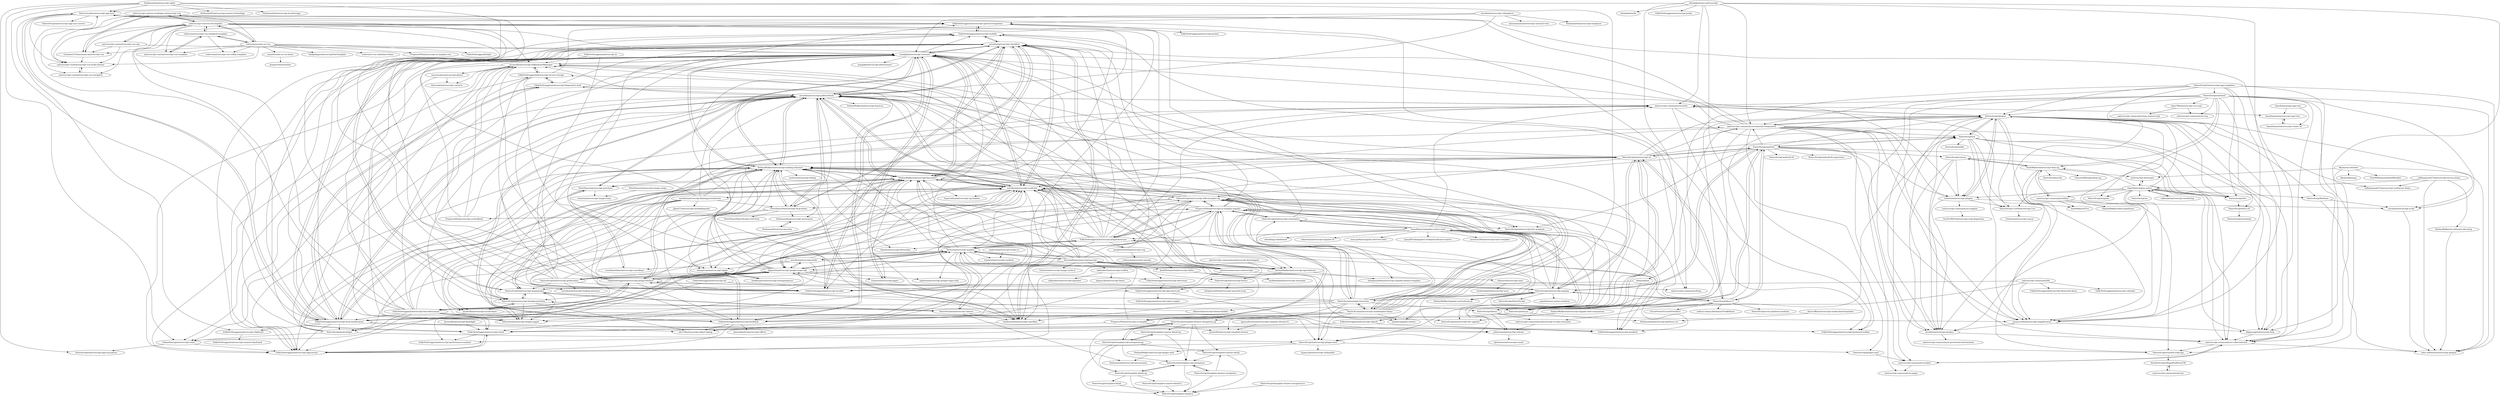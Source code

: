 digraph G {
"shirakaba/react-nativescript" -> "NativeScript/theme"
"shirakaba/react-nativescript" -> "EddyVerbruggen/nativescript-pushy"
"shirakaba/react-nativescript" -> "NativeScript/nativescript-app-sync"
"shirakaba/react-nativescript" -> "EddyVerbruggen/nativescript-keyboard-toolbar"
"shirakaba/react-nativescript" -> "shirakaba/nside"
"shirakaba/react-nativescript" -> "proyecto26/nativescript-inappbrowser"
"shirakaba/react-nativescript" -> "nativescript-community/ui-lottie"
"shirakaba/react-nativescript" -> "nativescript-community/ui-material-components"
"shirakaba/react-nativescript" -> "klippa-app/nativescript-http"
"nativescript-vue/nativescript-vue-navigator" -> "nativescript-vue/nativescript-vue-multi-drawer"
"NativeScript/tailwind" -> "proyecto26/nativescript-inappbrowser"
"NativeScript/tailwind" -> "NativeScript/plugins"
"NativeScript/tailwind" -> "SudoMaker/nativescript-dom-ng"
"NativeScript/tailwind" -> "rigor789/nativescript-vue-next"
"NativeScript/tailwind" -> "NativeScript/runtime-node-api"
"NativeScript/tailwind" -> "nativescript-community/ui-collectionview"
"NativeScript/tailwind" -> "nativescript-community/ui-svg"
"NativeScript/tailwind" -> "valor-software/nativescript-plugins"
"NativeScript/tailwind" -> "nstudio/nativescript-plugins"
"NativeScript/tailwind" -> "nativescript-community/ui-pager"
"NativeScript/tailwind" -> "NativeScript/docs-v8"
"NativeScript/tailwind" -> "nstudio/nativescript-ui-kit"
"NativeScript/tailwind" -> "nativescript-community/ui-lottie"
"EddyVerbruggen/nativescript-ar" -> "EddyVerbruggen/nativescript-localize"
"EddyVerbruggen/nativescript-ar" -> "tjvantoll/nativescript-IQKeyboardManager"
"nativescript-vue/vue-cli-plugin-nativescript-vue" -> "nativescript-vue/nativescript-vue-navigator"
"nativescript-vue/vue-cli-plugin-nativescript-vue" -> "nativescript-vue/vue-cli-template"
"nativescript-vue/vue-cli-plugin-nativescript-vue" -> "nativescript-vue/nativescript-vue-multi-drawer"
"nativescript-vue/vue-cli-plugin-nativescript-vue" -> "Gonzalo2310/awesome-nativescript-vue"
"nativescript-vue/vue-cli-plugin-nativescript-vue" -> "klippa-app/nativescript-http"
"nativescript-community/ui-material-components" -> "NativeScript/plugins"
"nativescript-community/ui-material-components" -> "nativescript-community/ui-collectionview"
"nativescript-community/ui-material-components" -> "proyecto26/nativescript-inappbrowser"
"nativescript-community/ui-material-components" -> "manijak/nativescript-carousel"
"nativescript-community/ui-material-components" -> "klippa-app/nativescript-http"
"nativescript-community/ui-material-components" -> "triniwiz/nativescript-plugins"
"nativescript-community/ui-material-components" -> "NativeScript/theme"
"nativescript-community/ui-material-components" -> "NativeScript/nativescript-app-sync"
"nativescript-community/ui-material-components" -> "nstudio/nativescript-plugins"
"nativescript-community/ui-material-components" -> "nativescript-community/ui-label"
"nativescript-community/ui-material-components" -> "rdlauer/plum"
"nativescript-community/ui-material-components" -> "NativeScript/ios"
"nativescript-community/ui-material-components" -> "EddyVerbruggen/nativescript-localize"
"nativescript-community/ui-material-components" -> "nstudio/nativescript-checkbox"
"nativescript-community/ui-material-components" -> "NativeScript/plugin-seed"
"rdlauer/plum" -> "EddyVerbruggen/nativescript-gradient"
"rdlauer/plum" -> "EddyVerbruggen/nativescript-localize"
"NativeScript/nativescript-app-templates" -> "NativeScript/plugins"
"NativeScript/nativescript-app-templates" -> "nativescript-community/ui-material-components"
"NativeScript/nativescript-app-templates" -> "nstudio/nativescript-plugins"
"NativeScript/nativescript-app-templates" -> "valor-software/nativescript-plugins"
"NativeScript/nativescript-app-templates" -> "NativeScript/tailwind"
"NativeScript/nativescript-app-templates" -> "proyecto26/nativescript-inappbrowser"
"NativeScript/nativescript-app-templates" -> "NativeScript/theme"
"NativeScript/nativescript-app-templates" -> "nativescript-community/ui-collectionview"
"NativeScript/nativescript-app-templates" -> "NativeScript/rfcs"
"nativescript-vue/nativescript-vue.org" -> "nativescript-vue/vue-cli-template"
"nativescript-vue/nativescript-vue.org" -> "Gonzalo2310/awesome-nativescript-vue"
"nativescript-vue/nativescript-vue.org" -> "nativescript-vue/nativescript-vue-multi-drawer"
"nativescript-vue/nativescript-vue.org" -> "triniwiz/nativescript-plugins"
"nativescript-vue/vue-cli-template" -> "tralves/nativescript-vue-webpack-template"
"nativescript-vue/vue-cli-template" -> "nativescript-vue/vue-cli-plugin-nativescript-vue"
"nativescript-vue/vue-cli-template" -> "nativescript-vue/nativescript-vue-template"
"nativescript-vue/vue-cli-template" -> "manijak/nativescript-carousel"
"nativescript-vue/vue-cli-template" -> "nativescript-vue/nativescript-vue.org"
"nativescript-vue/vue-cli-template" -> "nativescript-vue/nativescript-vue-multi-drawer"
"nativescript-vue/vue-cli-template" -> "Gonzalo2310/awesome-nativescript-vue"
"nativescript-vue/vue-cli-template" -> "tralves/groceries-ns-vue"
"nativescript-vue/vue-cli-template" -> "NativeScript/nativescript-camera"
"nativescript-vue/vue-cli-template" -> "nativescript-vue/nativescript-vue-navigator"
"nativescript-vue/vue-cli-template" -> "NathanWalker/nativescript-fancyalert"
"nativescript-vue/vue-cli-template" -> "tjvantoll/nativescript-IQKeyboardManager"
"nativescript-vue/vue-cli-template" -> "EddyVerbruggen/nativescript-localize"
"nativescript-vue/vue-cli-template" -> "NativeScript/nativescript-dev-webpack"
"nativescript-vue/vue-cli-template" -> "EddyVerbruggen/nativescript-email"
"msaelices/ns-ui-vue-demo" -> "jlooper/cleanweather"
"hamdiwanis/nativescript-app-tour" -> "hamdiwanis/nativescript-rotate-3d"
"NativeScript/ios" -> "NativeScript/mlkit"
"NativeScript/ios" -> "NativeScript/rfcs"
"NativeScript/ios" -> "triniwiz/nativescript-plugins"
"NativeScript/ios" -> "NativeScript-Use/NativeScript-Use"
"NativeScript/ios" -> "klippa-app/nativescript-http"
"NativeScript/ios" -> "proyecto26/nativescript-inappbrowser"
"NativeScript/ios" -> "nativescript-community/ui-collectionview"
"NativeScript/ios" -> "NativeScript/plugins"
"NativeScript/ios" -> "NativeScript/android"
"NativeScript/ios" -> "nstudio/nativescript-plugins"
"NativeScript/nativescript-schematics" -> "ProgressNS/nativescript-ui-samples-angular"
"NativeScript/nativescript-schematics" -> "NativeScript/nativescript-dev-webpack"
"NativeScript/nativescript-schematics" -> "EddyVerbruggen/nativescript-nodeify"
"NativeScript/nativescript-schematics" -> "TeamMaestro/angular-native-seed"
"Gonzalo2310/awesome-nativescript-vue" -> "nativescript-vue/nativescript-vue-multi-drawer"
"Gonzalo2310/awesome-nativescript-vue" -> "nativescript-vue/vue-cli-plugin-nativescript-vue"
"nativescript-community/ui-collectionview" -> "nativescript-community/ui-label"
"nativescript-community/ui-collectionview" -> "NativeScript/runtime-node-api"
"nativescript-community/ui-collectionview" -> "valor-software/nativescript-plugins"
"proyecto26/nativescript-inappbrowser" -> "klippa-app/nativescript-http"
"proyecto26/nativescript-inappbrowser" -> "nstudio/nativescript-plugins"
"EddyVerbruggen/nativescript-pluginshowcase" -> "EddyVerbruggen/nativescript-feedback"
"EddyVerbruggen/nativescript-pluginshowcase" -> "tjvantoll/nativescript-IQKeyboardManager"
"EddyVerbruggen/nativescript-pluginshowcase" -> "EddyVerbruggen/nativescript-speech-recognition"
"EddyVerbruggen/nativescript-pluginshowcase" -> "nstudio/nativescript-pulltorefresh"
"EddyVerbruggen/nativescript-pluginshowcase" -> "Yermo/nativescript-mapbox"
"EddyVerbruggen/nativescript-pluginshowcase" -> "ProgressNS/nativescript-ui-samples-angular"
"EddyVerbruggen/nativescript-pluginshowcase" -> "NativeScript/nativescript-sdk-examples-ng"
"EddyVerbruggen/nativescript-pluginshowcase" -> "EddyVerbruggen/nativescript-gradient"
"EddyVerbruggen/nativescript-pluginshowcase" -> "peoplewareDo/nativescript-svg"
"EddyVerbruggen/nativescript-pluginshowcase" -> "NathanWalker/nativescript-fancyalert"
"EddyVerbruggen/nativescript-pluginshowcase" -> "rhanb/nativescript-bottombar"
"EddyVerbruggen/nativescript-pluginshowcase" -> "EddyVerbruggen/nativescript-secure-storage"
"EddyVerbruggen/nativescript-pluginshowcase" -> "nativescript-community/ui-lottie"
"EddyVerbruggen/nativescript-pluginshowcase" -> "nstudio/nativescript-cardview"
"EddyVerbruggen/nativescript-pluginshowcase" -> "nstudio/nativescript-checkbox"
"tralves/groceries-ns-vue" -> "tralves/nativescript-vue-webpack-template"
"tralves/groceries-ns-vue" -> "Gonzalo2310/awesome-nativescript-vue"
"tralves/groceries-ns-vue" -> "nativescript-vue/vue-cli-template"
"tralves/groceries-ns-vue" -> "nativescript-vue/vue-cli-plugin-nativescript-vue"
"tralves/groceries-ns-vue" -> "msaelices/ns-ui-vue-demo"
"tralves/groceries-ns-vue" -> "tralves/nativescript-vue-rollup-template"
"tralves/groceries-ns-vue" -> "manijak/nativescript-carousel"
"tralves/groceries-ns-vue" -> "thiagohagy/nativescriptVueTemplate"
"tralves/groceries-ns-vue" -> "nativescript-vue/nativescript-vue-multi-drawer"
"tralves/groceries-ns-vue" -> "nativescript-vue/nativescript-vue-template"
"tralves/groceries-ns-vue" -> "tralves/ns-vue-codeshare-demo"
"tralves/groceries-ns-vue" -> "ProgressNS/nativescript-ui-samples-vue"
"tralves/groceries-ns-vue" -> "EddyVerbruggen/footplr"
"nativescript-vue/nativescript-vue-multi-drawer" -> "nativescript-vue/nativescript-vue-navigator"
"hamdiwanis/ngx-app-tour" -> "hamdiwanis/nativescript-rotate-3d"
"hamdiwanis/ngx-app-tour" -> "hamdiwanis/nativescript-app-tour"
"davecoffin/nativescript-modal-datetimepicker" -> "NathanaelA/nativescript-platform-css"
"hamdiwanis/nativescript-rotate-3d" -> "hamdiwanis/nativescript-app-tour"
"nativescript-community/ui-label" -> "nativescript-community/ui-collectionview"
"nativescript-community/ui-label" -> "nativescript-community/ui-pager"
"nativescript-community/perms" -> "NewbieScripterRepo/PoolPartyFM"
"NativeScript/nativescript-cli" -> "NativeScript/nativescript-angular"
"NativeScript/nativescript-cli" -> "NativeScript/docs-v7"
"NativeScript/nativescript-cli" -> "NativeScript/android"
"NativeScript/nativescript-cli" -> "NativeScript/ios-jsc"
"NativeScript/nativescript-cli" -> "EddyVerbruggen/nativescript-plugin-firebase"
"NativeScript/nativescript-cli" -> "NativeScript/plugins"
"NativeScript/nativescript-cli" -> "dapriett/nativescript-google-maps-sdk"
"NativeScript/nativescript-cli" -> "nativescript-community/ui-material-components"
"NativeScript/nativescript-cli" -> "NativeScript/ios"
"NativeScript/nativescript-cli" -> "NativeScript/nativescript-sdk-examples-ng"
"NativeScript/nativescript-cli" -> "nstudio/nativescript-pulltorefresh"
"NativeScript/nativescript-cli" -> "NativeScript/theme"
"NativeScript/nativescript-cli" -> "manijak/nativescript-carousel"
"NativeScript/nativescript-cli" -> "NathanWalker/nativescript-loading-indicator"
"NativeScript/nativescript-cli" -> "nstudio/nativescript-cardview"
"NativeScript/ios-jsc" -> "NativeScript/android"
"NativeScript/ios-jsc" -> "NativeScript/ios"
"NativeScript/ios-jsc" -> "NativeScript/nativescript-cli"
"NativeScript/ios-jsc" -> "NativeScript/plugins"
"NativeScript/ios-jsc" -> "NathanaelA/nativescript-platform-css"
"NativeScript/ios-jsc" -> "NativeScript/push-plugin"
"NativeScript/plugins" -> "triniwiz/nativescript-plugins"
"NativeScript/plugins" -> "nativescript-community/ui-material-components"
"NativeScript/plugins" -> "nativescript-community/ui-collectionview"
"NativeScript/plugins" -> "nstudio/nativescript-plugins"
"NativeScript/plugins" -> "klippa-app/nativescript-http"
"NativeScript/plugins" -> "proyecto26/nativescript-inappbrowser"
"NativeScript/plugins" -> "NativeScript/rfcs"
"NativeScript/plugins" -> "NativeScript-Use/NativeScript-Use"
"NativeScript/plugins" -> "nativescript-community/ui-lottie"
"NativeScript/plugins" -> "NativeScript/ios"
"NativeScript/plugins" -> "nativescript-community/ui-label"
"NativeScript/plugins" -> "williamjuan027/nativescript-rootlayout-demo"
"NativeScript/plugins" -> "NativeScript/firebase"
"NativeScript/plugins" -> "NativeScript/angular"
"NativeScript/plugins" -> "nstudio/nativescript-ui-kit"
"triniwiz/nativescript-plugins" -> "nstudio/nativescript-plugins"
"triniwiz/nativescript-plugins" -> "NativeScript/plugins"
"triniwiz/nativescript-plugins" -> "NativeScript-Use/NativeScript-Use"
"triniwiz/nativescript-plugins" -> "nstudio/nativescript-ui-kit"
"triniwiz/nativescript-plugins" -> "nativescript-community/ui-mapbox"
"NativeScript/android" -> "NativeScript/ios-jsc"
"NativeScript/android" -> "NativeScript/ios"
"NativeScript/android" -> "NativeScript/nativescript-cli"
"NativeScript/android" -> "NativeScript/plugins"
"NativeScript/android" -> "NativeScript/android-v8"
"NativeScript/android" -> "NativeScript/nativescript-angular"
"NativeScript/android" -> "NativeScript/docs-v7"
"NativeScript/android" -> "triniwiz/nativescript-plugins"
"NativeScript/android" -> "nativescript-community/ui-material-components"
"NativeScript/android" -> "proyecto26/nativescript-inappbrowser"
"NativeScript/android" -> "NativeScript/canvas"
"NativeScript/android" -> "EddyVerbruggen/nativescript-localize"
"NativeScript/android" -> "NativeScript/rfcs"
"NativeScript/android" -> "NativeScript/nativescript-dev-webpack"
"NativeScript/android" -> "NativeScript/android-dts-generator"
"NativeScript/docs-v7" -> "NativeScript/nativescript-cli"
"NativeScript/docs-v7" -> "CircuitVerse/CircuitVerseDocs" ["e"=1]
"NativeScript/docs-v7" -> "softuni-csharp-databases/TrekkShare" ["e"=1]
"NativeScript/docs-v7" -> "NativeScript/android"
"NativeScript/docs-v7" -> "NativeScript/nativescript-angular"
"NativeScript/docs-v7" -> "NativeScript/ios-jsc"
"NativeScript/docs-v7" -> "NativeScript/nativescript-sdk-examples-ng"
"NativeScript/docs-v7" -> "NativeScript/plugins"
"NativeScript/docs-v7" -> "nativescript-community/nativescript-vscode-extension"
"NativeScript/docs-v7" -> "NativeScript/cross-platform-modules"
"NativeScript/docs-v7" -> "Yermo/nativescript-mapbox"
"rigor789/nativescript-vue-next" -> "nativescript-community/ui-svg"
"rigor789/nativescript-vue-next" -> "nativescript-community/expo-nativescript"
"Akylas/oss-weather" -> "nativescript-dom/types"
"Akylas/oss-weather" -> "Akylas/alpimaps"
"Akylas/oss-weather" -> "nativescript-community/ui-collectionview"
"Akylas/oss-weather" -> "TylerWilliamson/QuickWeather" ["e"=1]
"Akylas/oss-weather" -> "valor-software/nativescript-plugins"
"NativeScript/canvas" -> "nstudio/nativescript-plugins"
"NativeScript/canvas" -> "SudoMaker/nativescript-dom-ng"
"NativeScript/canvas" -> "nativescript-community/ui-collectionview"
"NativeScript/canvas" -> "NativeScript/runtime-node-api"
"NativeScript/canvas" -> "triniwiz/nativescript-plugins"
"NativeScript/plugin-seed" -> "nativescript-community/ui-label"
"klippa-app/nativescript-http" -> "nativescript-community/ui-collectionview"
"EddyVerbruggen/nativescript-barcodescanner" -> "manijak/nativescript-carousel"
"EddyVerbruggen/nativescript-barcodescanner" -> "dapriett/nativescript-google-maps-sdk"
"EddyVerbruggen/nativescript-barcodescanner" -> "nstudio/nativescript-cardview"
"EddyVerbruggen/nativescript-barcodescanner" -> "tjvantoll/nativescript-IQKeyboardManager"
"EddyVerbruggen/nativescript-barcodescanner" -> "EddyVerbruggen/nativescript-fingerprint-auth"
"EddyVerbruggen/nativescript-barcodescanner" -> "EddyVerbruggen/nativescript-plugin-firebase"
"EddyVerbruggen/nativescript-barcodescanner" -> "NativeScript/push-plugin"
"EddyVerbruggen/nativescript-barcodescanner" -> "EddyVerbruggen/nativescript-speech-recognition"
"EddyVerbruggen/nativescript-barcodescanner" -> "TobiasHennig/nativescript-toast"
"EddyVerbruggen/nativescript-barcodescanner" -> "NathanWalker/nativescript-fancyalert"
"EddyVerbruggen/nativescript-barcodescanner" -> "EddyVerbruggen/nativescript-local-notifications"
"EddyVerbruggen/nativescript-barcodescanner" -> "NativeScript/nativescript-app-sync"
"EddyVerbruggen/nativescript-barcodescanner" -> "EddyVerbruggen/nativescript-email"
"EddyVerbruggen/nativescript-barcodescanner" -> "EddyVerbruggen/nativescript-feedback"
"EddyVerbruggen/nativescript-barcodescanner" -> "NativeScript/nativescript-plugin-seed"
"williamjuan027/nativescript-movies-demo" -> "NathanWalker/ns-ultimate-tab-setup"
"williamjuan027/nativescript-movies-demo" -> "valor-software/nativescript-plugins"
"williamjuan027/nativescript-movies-demo" -> "OpenNative/open-native"
"williamjuan027/nativescript-movies-demo" -> "williamjuan027/nativescript-rootlayout-demo"
"NativeScript/nativescript-angular" -> "NativeScript/nativescript-cli"
"NativeScript/nativescript-angular" -> "EddyVerbruggen/nativescript-plugin-firebase"
"NativeScript/nativescript-angular" -> "NativeScript/nativescript-sdk-examples-ng"
"NativeScript/nativescript-angular" -> "NathanWalker/angular-seed-advanced" ["e"=1]
"NativeScript/nativescript-angular" -> "NativeScript/android"
"NativeScript/nativescript-angular" -> "NativeScript/sample-Groceries"
"NativeScript/nativescript-angular" -> "nstudio/nativescript-cardview"
"NativeScript/nativescript-angular" -> "NativeScript/NativeScript" ["e"=1]
"NativeScript/nativescript-angular" -> "NativeScript/docs-v7"
"NativeScript/nativescript-angular" -> "NativeScript/ios-jsc"
"NativeScript/nativescript-angular" -> "ProgressNS/nativescript-ui-samples-angular"
"NativeScript/nativescript-angular" -> "dapriett/nativescript-google-maps-sdk"
"NativeScript/nativescript-angular" -> "EddyVerbruggen/nativescript-barcodescanner"
"NativeScript/nativescript-angular" -> "NativeScript/nativescript-schematics"
"NativeScript/nativescript-angular" -> "angular/react-native-renderer" ["e"=1]
"NativeScript/push-plugin" -> "TobiasHennig/nativescript-toast"
"NativeScript/push-plugin" -> "NathanWalker/nativescript-loading-indicator"
"NativeScript/push-plugin" -> "nstudio/nativescript-pulltorefresh"
"NativeScript/push-plugin" -> "EddyVerbruggen/nativescript-nodeify"
"NativeScript/push-plugin" -> "NativeScript/nativescript-plugin-seed"
"NativeScript/nativescript-marketplace-demo" -> "NativeScript/sample-Groceries"
"NativeScript/nativescript-marketplace-demo" -> "NativeScript/nativescript-sdk-examples-ng"
"NativeScript/nativescript-marketplace-demo" -> "ProgressNS/nativescript-ui-samples-angular"
"NativeScript/nativescript-marketplace-demo" -> "tjvantoll/nativescript-template-drawer"
"NativeScript/nativescript-marketplace-demo" -> "tjvantoll/nativescript-IQKeyboardManager"
"NativeScript/nativescript-marketplace-demo" -> "nstudio/nativescript-cardview"
"NativeScript/nativescript-marketplace-demo" -> "NativeScript/template-drawer-navigation-ng"
"NativeScript/nativescript-marketplace-demo" -> "ProgressNS/nativescript-ui-samples"
"NativeScript/nativescript-marketplace-demo" -> "bthurlow/nativescript-imagecropper"
"NativeScript/nativescript-marketplace-demo" -> "NativeScript/nativescript-plugin-seed"
"NativeScript/nativescript-marketplace-demo" -> "EddyVerbruggen/nativescript-pluginshowcase"
"NativeScript/nativescript-marketplace-demo" -> "EddyVerbruggen/nativescript-local-notifications"
"NativeScript/nativescript-marketplace-demo" -> "jlooper/angular-starter"
"NativeScript/nativescript-marketplace-demo" -> "NathanWalker/nativescript-loading-indicator"
"NativeScript/nativescript-marketplace-demo" -> "manijak/nativescript-carousel"
"EddyVerbruggen/nativescript-email" -> "EddyVerbruggen/nativescript-appversion"
"EddyVerbruggen/nativescript-email" -> "EddyVerbruggen/nativescript-performance-monitor"
"EddyVerbruggen/nativescript-appversion" -> "EddyVerbruggen/nativescript-email"
"tjvantoll/nativescript-social-share" -> "EddyVerbruggen/nativescript-appversion"
"tjvantoll/nativescript-social-share" -> "NativeScript/nativescript-background-http"
"tjvantoll/nativescript-social-share" -> "juliomrqz/nativescript-vibrate"
"msywensky/nativescript-phone" -> "firescript/nativescript-contacts"
"msywensky/nativescript-phone" -> "EddyVerbruggen/nativescript-appversion"
"nativescript-community/ui-mapbox" -> "GeoTecINIT/nativescript-task-dispatcher"
"juliomrqz/nativescript-vibrate" -> "jbristowe/nativescript-sound"
"NathanaelA/nativescript-sqlite" -> "NathanaelA/nativescript-localstorage"
"NathanaelA/nativescript-sqlite" -> "NativeScript/nativescript-app-encryption"
"NathanaelA/nativescript-sqlite" -> "NativeScript/nativescript-app-sync"
"NathanaelA/nativescript-sqlite" -> "TobiasHennig/nativescript-toast"
"NathanaelA/nativescript-sqlite" -> "EddyVerbruggen/nativescript-admob"
"NathanaelA/nativescript-sqlite" -> "NathanaelA/nativescript-master-technology"
"NathanaelA/nativescript-sqlite" -> "NativeScript/nativescript-background-http"
"NathanaelA/nativescript-sqlite" -> "EddyVerbruggen/nativescript-local-notifications"
"tjvantoll/nativescript-flashlight" -> "EddyVerbruggen/nativescript-email"
"EddyVerbruggen/nativescript-clipboard" -> "EddyVerbruggen/nativescript-numeric-keyboard"
"TobiasHennig/nativescript-toast" -> "EddyVerbruggen/nativescript-appversion"
"TobiasHennig/nativescript-toast" -> "NativeScript/nativescript-app-encryption"
"EddyVerbruggen/nativescript-fingerprint-auth" -> "EddyVerbruggen/nativescript-local-notifications"
"EddyVerbruggen/nativescript-fingerprint-auth" -> "EddyVerbruggen/nativescript-nodeify"
"EddyVerbruggen/nativescript-fingerprint-auth" -> "EddyVerbruggen/nativescript-secure-storage"
"EddyVerbruggen/nativescript-fingerprint-auth" -> "nstudio/nativescript-pulltorefresh"
"EddyVerbruggen/nativescript-fingerprint-auth" -> "EddyVerbruggen/nativescript-app-shortcuts"
"ProgressNS/nativescript-ui-samples" -> "ProgressNS/nativescript-ui-samples-angular"
"ProgressNS/nativescript-ui-samples" -> "tjvantoll/nativescript-template-drawer"
"ProgressNS/nativescript-ui-samples" -> "Yermo/nativescript-mapbox"
"ProgressNS/nativescript-ui-samples" -> "EddyVerbruggen/nativescript-email"
"NativeScript/firebase" -> "nstudio/nativescript-ui-kit"
"NativeScript/firebase" -> "valor-software/nativescript-plugins"
"nstudio/nativescript-plugins" -> "nativescript-community/ui-collectionview"
"nstudio/nativescript-plugins" -> "nativescript-community/ui-persistent-bottomsheet"
"NativeScript/rfcs" -> "NativeScript/docs-v8"
"NativeScript/docs-v8" -> "NativeScript/storybook" ["e"=1]
"EddyVerbruggen/nativescript-plugin-firebase" -> "NativeScript/nativescript-angular"
"EddyVerbruggen/nativescript-plugin-firebase" -> "dapriett/nativescript-google-maps-sdk"
"EddyVerbruggen/nativescript-plugin-firebase" -> "nstudio/nativescript-cardview"
"EddyVerbruggen/nativescript-plugin-firebase" -> "EddyVerbruggen/nativescript-barcodescanner"
"EddyVerbruggen/nativescript-plugin-firebase" -> "NativeScript/nativescript-cli"
"EddyVerbruggen/nativescript-plugin-firebase" -> "nativescript-community/ui-material-components"
"EddyVerbruggen/nativescript-plugin-firebase" -> "manijak/nativescript-carousel"
"EddyVerbruggen/nativescript-plugin-firebase" -> "EddyVerbruggen/nativescript-local-notifications"
"EddyVerbruggen/nativescript-plugin-firebase" -> "NativeScript/nativescript-sdk-examples-ng"
"EddyVerbruggen/nativescript-plugin-firebase" -> "EddyVerbruggen/nativescript-secure-storage"
"EddyVerbruggen/nativescript-plugin-firebase" -> "Yermo/nativescript-mapbox"
"EddyVerbruggen/nativescript-plugin-firebase" -> "EddyVerbruggen/nativescript-feedback"
"EddyVerbruggen/nativescript-plugin-firebase" -> "NativeScript/nativescript-app-sync"
"EddyVerbruggen/nativescript-plugin-firebase" -> "tjvantoll/nativescript-IQKeyboardManager"
"EddyVerbruggen/nativescript-plugin-firebase" -> "NathanWalker/nativescript-fancyalert"
"NativeScript/sample-Groceries" -> "NativeScript/nativescript-marketplace-demo"
"NativeScript/sample-Groceries" -> "NativeScript/nativescript-sdk-examples-ng"
"NativeScript/sample-Groceries" -> "NativeScript/nativescript-angular"
"NativeScript/sample-Groceries" -> "ProgressNS/nativescript-ui-samples-angular"
"NativeScript/sample-Groceries" -> "NativeScript/theme"
"NativeScript/sample-Groceries" -> "NathanWalker/nativescript-loading-indicator"
"NativeScript/sample-Groceries" -> "nstudio/nativescript-cardview"
"NativeScript/sample-Groceries" -> "ProgressNS/nativescript-ui-samples"
"NativeScript/sample-Groceries" -> "dapriett/nativescript-google-maps-sdk"
"NativeScript/sample-Groceries" -> "NathanWalker/nativescript-fancyalert"
"NativeScript/sample-Groceries" -> "NativeScript/nativescript-plugin-seed"
"NativeScript/sample-Groceries" -> "EddyVerbruggen/nativescript-barcodescanner"
"NativeScript/sample-Groceries" -> "EddyVerbruggen/nativescript-plugin-firebase"
"NativeScript/sample-Groceries" -> "nstudio/nativescript-pulltorefresh"
"NativeScript/sample-Groceries" -> "rdlauer/nativescript-theme-builder"
"jbristowe/awesome-nativescript" -> "DeviantJS/awesome-nativescript"
"jbristowe/awesome-nativescript" -> "manijak/nativescript-carousel"
"jbristowe/awesome-nativescript" -> "EddyVerbruggen/nativescript-feedback"
"jbristowe/awesome-nativescript" -> "nstudio/nativescript-cardview"
"jbristowe/awesome-nativescript" -> "rdlauer/nativescript-ionic"
"jbristowe/awesome-nativescript" -> "NathanWalker/nativescript-fancyalert"
"jbristowe/awesome-nativescript" -> "nstudio/nativescript-pulltorefresh"
"jbristowe/awesome-nativescript" -> "Yermo/nativescript-mapbox"
"dapriett/nativescript-google-maps-sdk" -> "NativeScript/nativescript-geolocation"
"dapriett/nativescript-google-maps-sdk" -> "Yermo/nativescript-mapbox"
"dapriett/nativescript-google-maps-sdk" -> "NathanWalker/nativescript-loading-indicator"
"dapriett/nativescript-google-maps-sdk" -> "naderio/nativescript-google-maps-utils"
"dapriett/nativescript-google-maps-sdk" -> "EddyVerbruggen/nativescript-directions"
"dapriett/nativescript-google-maps-sdk" -> "EddyVerbruggen/nativescript-plugin-firebase"
"dapriett/nativescript-google-maps-sdk" -> "EddyVerbruggen/nativescript-local-notifications"
"dapriett/nativescript-google-maps-sdk" -> "nstudio/nativescript-cardview"
"dapriett/nativescript-google-maps-sdk" -> "nstudio/nativescript-audio"
"dapriett/nativescript-google-maps-sdk" -> "NathanWalker/nativescript-fancyalert"
"dapriett/nativescript-google-maps-sdk" -> "nstudio/nativescript-pulltorefresh"
"dapriett/nativescript-google-maps-sdk" -> "nativescript-community/ui-lottie"
"dapriett/nativescript-google-maps-sdk" -> "EddyVerbruggen/nativescript-barcodescanner"
"dapriett/nativescript-google-maps-sdk" -> "triniwiz/nativescript-pager"
"dapriett/nativescript-google-maps-sdk" -> "NativeScript/nativescript-imagepicker"
"nstudio/nativescript-floatingactionbutton" -> "nstudio/nativescript-cardview"
"nstudio/nativescript-floatingactionbutton" -> "NativeScript/nativescript-imagepicker"
"nstudio/nativescript-floatingactionbutton" -> "NativeScript/nativescript-background-http"
"nstudio/nativescript-floatingactionbutton" -> "NathanWalker/nativescript-loading-indicator"
"nstudio/nativescript-floatingactionbutton" -> "bradmartin/nativescript-snackbar"
"nstudio/nativescript-floatingactionbutton" -> "PeterStaev/NativeScript-Drop-Down"
"nstudio/nativescript-floatingactionbutton" -> "bthurlow/nativescript-imagecropper"
"nstudio/nativescript-floatingactionbutton" -> "nstudio/nativescript-pulltorefresh"
"nstudio/nativescript-floatingactionbutton" -> "jibon57/nativescript-mediafilepicker"
"nstudio/nativescript-floatingactionbutton" -> "tjvantoll/nativescript-social-share"
"nstudio/nativescript-floatingactionbutton" -> "nstudio/nativescript-checkbox"
"NathanWalker/nativescript-loading-indicator" -> "nstudio/nativescript-checkbox"
"NathanWalker/nativescript-loading-indicator" -> "bradmartin/nativescript-snackbar"
"NathanWalker/nativescript-loading-indicator" -> "nstudio/nativescript-pulltorefresh"
"NathanWalker/nativescript-loading-indicator" -> "NathanWalker/nativescript-ngx-fonticon"
"NathanWalker/nativescript-loading-indicator" -> "enchev/nativescript-dialog"
"NathanWalker/nativescript-loading-indicator" -> "bthurlow/nativescript-imagecropper"
"NathanWalker/nativescript-loading-indicator" -> "NathanWalker/nativescript-fancyalert"
"NathanWalker/nativescript-loading-indicator" -> "PeterStaev/NativeScript-Drop-Down"
"NathanWalker/nativescript-loading-indicator" -> "nstudio/nativescript-cardview"
"NathanWalker/nativescript-loading-indicator" -> "NativeScript/nativescript-imagepicker"
"NathanWalker/nativescript-loading-indicator" -> "NativeScript/nativescript-background-http"
"NathanWalker/nativescript-loading-indicator" -> "rhanb/nativescript-bottombar"
"NathanWalker/nativescript-loading-indicator" -> "EddyVerbruggen/nativescript-appversion"
"NathanWalker/nativescript-loading-indicator" -> "edusperoni/nativescript-ripple"
"NathanWalker/nativescript-loading-indicator" -> "manijak/nativescript-carousel"
"EddyVerbruggen/nativescript-local-notifications" -> "EddyVerbruggen/nativescript-appversion"
"EddyVerbruggen/nativescript-local-notifications" -> "EddyVerbruggen/nativescript-fingerprint-auth"
"EddyVerbruggen/nativescript-local-notifications" -> "nstudio/nativescript-pulltorefresh"
"EddyVerbruggen/nativescript-local-notifications" -> "manijak/nativescript-carousel"
"EddyVerbruggen/nativescript-local-notifications" -> "EddyVerbruggen/nativescript-nodeify"
"EddyVerbruggen/nativescript-local-notifications" -> "NativeScript/nativescript-app-sync"
"EddyVerbruggen/nativescript-local-notifications" -> "EddyVerbruggen/nativescript-clipboard"
"EddyVerbruggen/nativescript-local-notifications" -> "nstudio/nativescript-checkbox"
"EddyVerbruggen/nativescript-local-notifications" -> "NathanWalker/nativescript-loading-indicator"
"EddyVerbruggen/nativescript-local-notifications" -> "NathanWalker/nativescript-fancyalert"
"EddyVerbruggen/nativescript-local-notifications" -> "EddyVerbruggen/nativescript-gradient"
"EddyVerbruggen/nativescript-local-notifications" -> "NativeScript/push-plugin"
"EddyVerbruggen/nativescript-local-notifications" -> "EddyVerbruggen/nativescript-keyboard-toolbar"
"EddyVerbruggen/nativescript-local-notifications" -> "dapriett/nativescript-google-maps-sdk"
"EddyVerbruggen/nativescript-local-notifications" -> "shiv19/nativescript-cfalert-dialog"
"Yermo/nativescript-mapbox" -> "dapriett/nativescript-google-maps-sdk"
"Yermo/nativescript-mapbox" -> "manijak/nativescript-carousel"
"Yermo/nativescript-mapbox" -> "EddyVerbruggen/nativescript-directions"
"Yermo/nativescript-mapbox" -> "triniwiz/nativescript-socketio"
"Yermo/nativescript-mapbox" -> "EddyVerbruggen/nativescript-fingerprint-auth"
"Yermo/nativescript-mapbox" -> "NathanWalker/nativescript-fancyalert"
"Yermo/nativescript-mapbox" -> "NativeScript/nativescript-geolocation"
"Yermo/nativescript-mapbox" -> "naderio/nativescript-google-maps-utils"
"Yermo/nativescript-mapbox" -> "EddyVerbruggen/nativescript-pluginshowcase"
"Yermo/nativescript-mapbox" -> "EddyVerbruggen/nativescript-feedback"
"Yermo/nativescript-mapbox" -> "nstudio/nativescript-audio"
"Yermo/nativescript-mapbox" -> "DeviantJS/awesome-nativescript"
"Yermo/nativescript-mapbox" -> "EddyVerbruggen/nativescript-gradient"
"Yermo/nativescript-mapbox" -> "EddyVerbruggen/nativescript-email"
"Yermo/nativescript-mapbox" -> "nstudio/nativescript-cardview"
"PeterStaev/NativeScript-Drop-Down" -> "nstudio/nativescript-checkbox"
"PeterStaev/NativeScript-Drop-Down" -> "edusperoni/nativescript-ripple"
"PeterStaev/NativeScript-Drop-Down" -> "NathanWalker/nativescript-loading-indicator"
"PeterStaev/NativeScript-Drop-Down" -> "nstudio/nativescript-pulltorefresh"
"PeterStaev/NativeScript-Drop-Down" -> "NathanaelA/nativescript-orientation"
"PeterStaev/NativeScript-Drop-Down" -> "bthurlow/nativescript-imagecropper"
"PeterStaev/NativeScript-Drop-Down" -> "PeterStaev/NativeScript-Grid-View"
"bradmartin/nativescript-snackbar" -> "nstudio/nativescript-checkbox"
"bradmartin/nativescript-snackbar" -> "shiv19/nativescript-cfalert-dialog"
"bradmartin/nativescript-snackbar" -> "NathanWalker/nativescript-loading-indicator"
"NativeScript/nativescript-imagepicker" -> "NativeScript/nativescript-camera"
"NativeScript/nativescript-imagepicker" -> "NativeScript/nativescript-background-http"
"NativeScript/nativescript-imagepicker" -> "nstudio/nativescript-checkbox"
"NativeScript/nativescript-imagepicker" -> "bthurlow/nativescript-imagecropper"
"NativeScript/nativescript-imagepicker" -> "NathanWalker/nativescript-loading-indicator"
"NativeScript/nativescript-background-http" -> "NativeScript/nativescript-imagepicker"
"NativeScript/nativescript-background-http" -> "NativeScript/nativescript-camera"
"NativeScript/nativescript-background-http" -> "shiv19/nativescript-cfalert-dialog"
"NativeScript/nativescript-background-http" -> "tjvantoll/nativescript-social-share"
"NativeScript/nativescript-background-http" -> "bthurlow/nativescript-imagecropper"
"NativeScript/nativescript-geolocation" -> "dapriett/nativescript-google-maps-sdk"
"NativeScript/nativescript-geolocation" -> "NativeScript/nativescript-imagepicker"
"NativeScript/nativescript-geolocation" -> "nstudio/nativescript-pulltorefresh"
"NativeScript/nativescript-geolocation" -> "nativescript-community/ui-lottie"
"NativeScript/nativescript-geolocation" -> "nstudio/nativescript-cardview"
"NativeScript/nativescript-geolocation" -> "Yermo/nativescript-mapbox"
"NativeScript/nativescript-geolocation" -> "manijak/nativescript-carousel"
"NativeScript/nativescript-geolocation" -> "EddyVerbruggen/nativescript-localize"
"NativeScript/nativescript-geolocation" -> "NathanWalker/nativescript-loading-indicator"
"NativeScript/nativescript-geolocation" -> "nstudio/nativescript-loading-indicator"
"EddyVerbruggen/nativescript-admob" -> "EddyVerbruggen/nativescript-gradient"
"EddyVerbruggen/nativescript-admob" -> "EddyVerbruggen/nativescript-performance-monitor"
"nativescript-community/nativescript-vscode-extension" -> "juliomrqz/nativescript-vibrate"
"tjvantoll/nativescript-IQKeyboardManager" -> "EddyVerbruggen/nativescript-appversion"
"tjvantoll/nativescript-IQKeyboardManager" -> "firescript/nativescript-contacts"
"tjvantoll/nativescript-IQKeyboardManager" -> "EddyVerbruggen/nativescript-email"
"tjvantoll/nativescript-IQKeyboardManager" -> "bthurlow/nativescript-imagecropper"
"tjvantoll/nativescript-IQKeyboardManager" -> "msywensky/nativescript-phone"
"tjvantoll/nativescript-IQKeyboardManager" -> "EddyVerbruggen/nativescript-secure-storage"
"tjvantoll/nativescript-IQKeyboardManager" -> "EddyVerbruggen/nativescript-localize"
"tjvantoll/nativescript-IQKeyboardManager" -> "juliomrqz/nativescript-vibrate"
"tjvantoll/nativescript-IQKeyboardManager" -> "manijak/nativescript-carousel"
"nstudio/nativescript-ui-kit" -> "valor-software/nativescript-plugins"
"nativescript-community/ble" -> "EddyVerbruggen/nativescript-bluetooth-demo"
"nativescript-community/ble" -> "proyecto26/nativescript-inappbrowser"
"nativescript-community/ble" -> "EddyVerbruggen/nativescript-calendar"
"nativescript-community/ble" -> "EddyVerbruggen/nativescript-localize"
"nativescript-community/ble" -> "EddyVerbruggen/nativescript-email"
"nativescript-community/nativescript-drawingpad" -> "NathanWalker/nativescript-ngx-fonticon"
"DeviantJS/awesome-nativescript" -> "jbristowe/awesome-nativescript"
"DeviantJS/awesome-nativescript" -> "mkloubert/nativescript-toolbox"
"DeviantJS/awesome-nativescript" -> "nstudio/nativescript-pulltorefresh"
"DeviantJS/awesome-nativescript" -> "NathanWalker/nativescript-loading-indicator"
"DeviantJS/awesome-nativescript" -> "Yermo/nativescript-mapbox"
"DeviantJS/awesome-nativescript" -> "NathanWalker/nativescript-fancyalert"
"DeviantJS/awesome-nativescript" -> "triniwiz/nativescript-image-cache-it" ["e"=1]
"DeviantJS/awesome-nativescript" -> "NativeScript/nativescript-plugin-seed"
"DeviantJS/awesome-nativescript" -> "dapriett/nativescript-google-maps-sdk"
"DeviantJS/awesome-nativescript" -> "nstudio/nativescript-checkbox"
"DeviantJS/awesome-nativescript" -> "nstudio/nativescript-cardview"
"DeviantJS/awesome-nativescript" -> "manijak/nativescript-carousel"
"DeviantJS/awesome-nativescript" -> "jlooper/angular-starter"
"DeviantJS/awesome-nativescript" -> "NathanWalker/nativescript-ngx-fonticon"
"DeviantJS/awesome-nativescript" -> "bradmartin/nativescript-snackbar"
"nstudio/nativescript-cardview" -> "nstudio/nativescript-floatingactionbutton"
"nstudio/nativescript-cardview" -> "manijak/nativescript-carousel"
"nstudio/nativescript-cardview" -> "nstudio/nativescript-checkbox"
"nstudio/nativescript-cardview" -> "nstudio/nativescript-pulltorefresh"
"nstudio/nativescript-cardview" -> "NathanWalker/nativescript-loading-indicator"
"nstudio/nativescript-cardview" -> "NathanWalker/nativescript-fancyalert"
"nstudio/nativescript-cardview" -> "tjvantoll/nativescript-social-share"
"nstudio/nativescript-cardview" -> "PeterStaev/NativeScript-Drop-Down"
"nstudio/nativescript-cardview" -> "Especializa/nativescript-ng-shadow"
"nstudio/nativescript-cardview" -> "triniwiz/nativescript-pager"
"nstudio/nativescript-cardview" -> "bradmartin/nativescript-snackbar"
"nstudio/nativescript-cardview" -> "JoshDSommer/nativescript-slides"
"nstudio/nativescript-cardview" -> "NativeScript/nativescript-background-http"
"nstudio/nativescript-cardview" -> "NativeScript/nativescript-sdk-examples-ng"
"nstudio/nativescript-cardview" -> "NathanWalker/nativescript-ngx-fonticon"
"nstudio/nativescript-audio" -> "dapriett/nativescript-google-maps-sdk"
"nstudio/nativescript-audio" -> "NativeScript/nativescript-fresco"
"nstudio/nativescript-audio" -> "bthurlow/nativescript-imagecropper"
"nstudio/nativescript-audio" -> "JoshDSommer/nativescript-slides"
"nstudio/nativescript-audio" -> "edusperoni/nativescript-ripple"
"nstudio/nativescript-audio" -> "couchbaselabs/nativescript-couchbase"
"nstudio/nativescript-audio" -> "EddyVerbruggen/nativescript-speech-recognition"
"nstudio/nativescript-audio" -> "nstudio/nativescript-cardview"
"nstudio/nativescript-audio" -> "Yermo/nativescript-mapbox"
"peoplewareDo/nativescript-svg" -> "tralves/nativescript-tweenjs"
"OpenNative/open-native" -> "NativeScript/plugins"
"OpenNative/open-native" -> "nativescript-dom/types"
"OpenNative/open-native" -> "SudoMaker/nativescript-dom-ng"
"OpenNative/open-native" -> "NativeScript-Use/NativeScript-Use"
"OpenNative/open-native" -> "nativescript-community/ui-collectionview"
"OpenNative/open-native" -> "OpenNative/open-native"
"OpenNative/open-native" -> "nativescript-community/solid-js"
"OpenNative/open-native" -> "NativeScript/firebase"
"OpenNative/open-native" -> "NativeScript/angular"
"OpenNative/open-native" -> "nstudio/nativescript-plugins"
"OpenNative/open-native" -> "triniwiz/nativescript-plugins"
"OpenNative/open-native" -> "proyecto26/nativescript-inappbrowser"
"OpenNative/open-native" -> "NativeScript/rfcs"
"OpenNative/open-native" -> "klippa-app/nativescript-http"
"OpenNative/open-native" -> "NativeScript/nx" ["e"=1]
"naderio/nativescript-socket.io" -> "triniwiz/nativescript-socketio"
"NativeScript/nativescript-fresco" -> "shripalsoni04/nativescript-material-icons"
"couchbaselabs/nativescript-couchbase" -> "PeterStaev/nativescript-purchase"
"ProgressNS/nativescript-ui-samples-angular" -> "NativeScript/nativescript-sdk-examples-ng"
"ProgressNS/nativescript-ui-samples-angular" -> "ProgressNS/nativescript-ui-samples"
"ProgressNS/nativescript-ui-samples-angular" -> "tjvantoll/nativescript-IQKeyboardManager"
"ProgressNS/nativescript-ui-samples-angular" -> "ProgressNS/nativescript-ui-feedback"
"ProgressNS/nativescript-ui-samples-angular" -> "nstudio/nativescript-cardview"
"ProgressNS/nativescript-ui-samples-angular" -> "NativeScript/nativescript-background-http"
"ProgressNS/nativescript-ui-samples-angular" -> "EddyVerbruggen/nativescript-pluginshowcase"
"ProgressNS/nativescript-ui-samples-angular" -> "NathanWalker/nativescript-ngx-fonticon"
"ProgressNS/nativescript-ui-samples-angular" -> "NativeScript/nativescript-schematics"
"ProgressNS/nativescript-ui-samples-angular" -> "nstudio/nativescript-checkbox"
"ProgressNS/nativescript-ui-samples-angular" -> "EddyVerbruggen/nativescript-gradient"
"ProgressNS/nativescript-ui-samples-angular" -> "EddyVerbruggen/nativescript-email"
"ProgressNS/nativescript-ui-samples-angular" -> "NativeScript/nativescript-marketplace-demo"
"ProgressNS/nativescript-ui-samples-angular" -> "NativeScript/nativescript-dev-webpack"
"ProgressNS/nativescript-ui-samples-angular" -> "Yermo/nativescript-mapbox"
"ignaciofuentes/nativescript-template-drawer-ts" -> "tjvantoll/nativescript-template-drawer"
"NathanWalker/nativescript-plugin-seed" -> "NathanaelA/nativescript-permissions"
"bradleygore/nativescript-textinputlayout" -> "edusperoni/nativescript-ripple"
"NathanWalker/nativescript-ngx-fonticon" -> "NathanWalker/nativescript-loading-indicator"
"NathanWalker/nativescript-ngx-fonticon" -> "NativeScript/nativescript-fresco"
"NathanWalker/nativescript-ngx-fonticon" -> "shripalsoni04/nativescript-angular-drawer-template"
"nstudio/nativescript-pulltorefresh" -> "manijak/nativescript-carousel"
"nstudio/nativescript-pulltorefresh" -> "NathanWalker/nativescript-loading-indicator"
"nstudio/nativescript-pulltorefresh" -> "NathanWalker/nativescript-fonticon"
"nstudio/nativescript-pulltorefresh" -> "nstudio/nativescript-cardview"
"nstudio/nativescript-pulltorefresh" -> "PeterStaev/nativescript-purchase"
"nstudio/nativescript-pulltorefresh" -> "EddyVerbruggen/nativescript-feedback"
"nstudio/nativescript-pulltorefresh" -> "nstudio/nativescript-checkbox"
"nstudio/nativescript-pulltorefresh" -> "NathanWalker/nativescript-fancyalert"
"nstudio/nativescript-pulltorefresh" -> "TobiasHennig/nativescript-toast"
"nstudio/nativescript-pulltorefresh" -> "EddyVerbruggen/nativescript-local-notifications"
"nstudio/nativescript-pulltorefresh" -> "PeterStaev/NativeScript-Drop-Down"
"nstudio/nativescript-pulltorefresh" -> "nativescript-community/ui-lottie"
"nstudio/nativescript-pulltorefresh" -> "tjvantoll/nativescript-social-share"
"nstudio/nativescript-pulltorefresh" -> "NathanaelA/nativescript-orientation"
"nstudio/nativescript-pulltorefresh" -> "tjvantoll/nativescript-IQKeyboardManager"
"NathanaelA/nativescript-orientation" -> "NathanaelA/nativescript-dom"
"OpenNative/open-native" -> "vallemar/nativescript-reordering"
"NathanWalker/ns-ultimate-tab-setup" -> "valor-software/nativescript-plugins"
"nstudio/nativescript-videoplayer" -> "NathanaelA/nativescript-exoplayer"
"nstudio/nativescript-videoplayer" -> "manijak/nativescript-carousel"
"nstudio/nativescript-videoplayer" -> "nstudio/nativescript-pulltorefresh"
"nstudio/nativescript-videoplayer" -> "alexrainman/nativescript-carousel-view"
"nstudio/nativescript-videoplayer" -> "EddyVerbruggen/nativescript-speech-recognition"
"SudoMaker/nativescript-dom-ng" -> "nativescript-community/solid-js"
"SudoMaker/nativescript-dom-ng" -> "SudoMaker/rEFui"
"SudoMaker/nativescript-dom-ng" -> "NativeScript/runtime-node-api"
"SudoMaker/nativescript-dom-ng" -> "NativeScript/ui-kit"
"SudoMaker/nativescript-dom-ng" -> "nativescript-dom/types"
"SudoMaker/nativescript-dom-ng" -> "NativeScript/canvas"
"SudoMaker/nativescript-dom-ng" -> "ClassicOldSong/undom-ng"
"nativescript-community/solid-js" -> "SudoMaker/nativescript-dom-ng"
"nativescript-community/solid-js" -> "NativeScript/runtime-node-api"
"nativescript-community/solid-js" -> "NathanWalker/solid-x-platforms"
"nativescript-community/solid-js" -> "SudoMaker/rEFui"
"rdlauer/nativescript-ionic" -> "burkeholland/nativescript-nova"
"rdlauer/nativescript-ionic" -> "nativescript-community/https"
"NathanaelA/nativescript-dom" -> "NathanaelA/nativescript-orientation"
"JoshDSommer/nativescript-slides" -> "burkeholland/nativescript-statusbar"
"JoshDSommer/nativescript-slides" -> "bradmartin/nativescript-snackbar"
"ProgressNS/nativescript-ui-feedback" -> "manijak/nativescript-carousel"
"ProgressNS/nativescript-ui-feedback" -> "tjvantoll/nativescript-IQKeyboardManager"
"ProgressNS/nativescript-ui-feedback" -> "nstudio/nativescript-pulltorefresh"
"ProgressNS/nativescript-ui-feedback" -> "ProgressNS/nativescript-ui-samples-angular"
"NathanWalker/nativescript-angular-web-components" -> "NativeScript/nativescript-dev-appium"
"EddyVerbruggen/nativescript-app-shortcuts" -> "EddyVerbruggen/nativescript-taptic-engine"
"EddyVerbruggen/nativescript-app-shortcuts" -> "juliomrqz/nativescript-vibrate"
"NathanWalker/nativescript-fancyalert" -> "nstudio/nativescript-checkbox"
"NathanWalker/nativescript-fancyalert" -> "NathanWalker/nativescript-loading-indicator"
"NathanWalker/nativescript-fancyalert" -> "edusperoni/nativescript-ripple"
"NathanWalker/nativescript-fancyalert" -> "manijak/nativescript-carousel"
"NathanWalker/nativescript-fancyalert" -> "nstudio/nativescript-pulltorefresh"
"NathanWalker/nativescript-fancyalert" -> "NathanWalker/nativescript-ngx-fonticon"
"NathanWalker/nativescript-fancyalert" -> "EddyVerbruggen/nativescript-appversion"
"NathanWalker/nativescript-fancyalert" -> "bradmartin/nativescript-snackbar"
"NathanWalker/nativescript-fancyalert" -> "EddyVerbruggen/nativescript-feedback"
"NathanWalker/nativescript-fancyalert" -> "nstudio/nativescript-cardview"
"NathanWalker/nativescript-fancyalert" -> "bthurlow/nativescript-imagecropper"
"NathanWalker/nativescript-fancyalert" -> "Especializa/nativescript-ng-shadow"
"NathanWalker/nativescript-fancyalert" -> "EddyVerbruggen/nativescript-local-notifications"
"NathanWalker/nativescript-fancyalert" -> "PeterStaev/nativescript-purchase"
"NathanWalker/nativescript-fancyalert" -> "EddyVerbruggen/nativescript-nodeify"
"nstudio/nativescript-checkbox" -> "bradmartin/nativescript-snackbar"
"nstudio/nativescript-checkbox" -> "NathanWalker/nativescript-loading-indicator"
"nstudio/nativescript-checkbox" -> "EddyVerbruggen/nativescript-localize"
"nstudio/nativescript-checkbox" -> "PeterStaev/NativeScript-Drop-Down"
"nstudio/nativescript-checkbox" -> "NathanWalker/nativescript-fancyalert"
"nstudio/nativescript-checkbox" -> "manijak/nativescript-carousel"
"nstudio/nativescript-checkbox" -> "NativeScript/nativescript-imagepicker"
"nstudio/nativescript-checkbox" -> "nstudio/nativescript-cardview"
"nstudio/nativescript-checkbox" -> "NativeScript/nativescript-background-http"
"nstudio/nativescript-checkbox" -> "nstudio/nativescript-pulltorefresh"
"nstudio/nativescript-checkbox" -> "EddyVerbruggen/nativescript-email"
"nstudio/nativescript-checkbox" -> "EddyVerbruggen/nativescript-nodeify"
"PeterStaev/nativescript-purchase" -> "EddyVerbruggen/nativescript-appversion"
"PeterStaev/nativescript-purchase" -> "triniwiz/nativescript-image-zoom"
"PeterStaev/nativescript-purchase" -> "couchbaselabs/nativescript-couchbase"
"PeterStaev/nativescript-purchase" -> "nstudio/nativescript-pulltorefresh"
"edusperoni/nativescript-ripple" -> "bradleygore/nativescript-textinputlayout"
"NativeScript/theme" -> "juliomrqz/nativescript-vibrate"
"NativeScript/theme" -> "proyecto26/nativescript-inappbrowser"
"NativeScript/theme" -> "nativescript-community/nativescript-vscode-extension"
"nativescript-dom/types" -> "OpenNative/open-native"
"NativeScript/nativescript-sdk-examples-ng" -> "ProgressNS/nativescript-ui-samples-angular"
"NativeScript/nativescript-sdk-examples-ng" -> "NativeScript/sample-Groceries"
"NativeScript/nativescript-sdk-examples-ng" -> "NativeScript/theme"
"NativeScript/nativescript-sdk-examples-ng" -> "nstudio/nativescript-cardview"
"NativeScript/nativescript-sdk-examples-ng" -> "NativeScript/push-plugin"
"NativeScript/nativescript-sdk-examples-ng" -> "NativeScript/nativescript-angular"
"NativeScript/nativescript-sdk-examples-ng" -> "NativeScript/nativescript-marketplace-demo"
"NativeScript/nativescript-sdk-examples-ng" -> "dapriett/nativescript-google-maps-sdk"
"NativeScript/nativescript-sdk-examples-ng" -> "nstudio/nativescript-pulltorefresh"
"NativeScript/nativescript-sdk-examples-ng" -> "EddyVerbruggen/nativescript-pluginshowcase"
"NativeScript/nativescript-sdk-examples-ng" -> "NativeScript/nativescript-plugin-seed"
"NativeScript/nativescript-sdk-examples-ng" -> "Yermo/nativescript-mapbox"
"NativeScript/nativescript-sdk-examples-ng" -> "bradmartin/nativescript-snackbar"
"NativeScript/nativescript-sdk-examples-ng" -> "NathanWalker/nativescript-loading-indicator"
"NativeScript/nativescript-sdk-examples-ng" -> "shiv19/nativescript-cfalert-dialog"
"mkloubert/nativescript-toolbox" -> "mkloubert/nativescript-apiclient"
"mkloubert/nativescript-toolbox" -> "hypery2k/nativescript-fabric"
"EddyVerbruggen/nativescript-directions" -> "EddyVerbruggen/nativescript-app-shortcuts"
"NativeScript-Use/NativeScript-Use" -> "triniwiz/nativescript-mason"
"NativeScript/nativescript-camera" -> "NativeScript/nativescript-imagepicker"
"NativeScript/nativescript-camera" -> "NativeScript/nativescript-background-http"
"NativeScript/nativescript-camera" -> "NathanWalker/nativescript-loading-indicator"
"NativeScript/nativescript-camera" -> "NathanaelA/nativescript-permissions"
"NativeScript/nativescript-camera" -> "bradmartin/nativescript-snackbar"
"NativeScript/nativescript-camera" -> "NativeScript/nativescript-dev-appium"
"rdlauer/nativescript-theme-builder" -> "NathanWalker/nativescript-loading-indicator"
"manijak/nativescript-carousel" -> "triniwiz/nativescript-pager"
"manijak/nativescript-carousel" -> "nstudio/nativescript-pulltorefresh"
"manijak/nativescript-carousel" -> "nstudio/nativescript-cardview"
"manijak/nativescript-carousel" -> "nstudio/nativescript-checkbox"
"manijak/nativescript-carousel" -> "EddyVerbruggen/nativescript-feedback"
"manijak/nativescript-carousel" -> "EddyVerbruggen/nativescript-appversion"
"manijak/nativescript-carousel" -> "NathanWalker/nativescript-fancyalert"
"manijak/nativescript-carousel" -> "edusperoni/nativescript-ripple"
"manijak/nativescript-carousel" -> "NathanWalker/nativescript-loading-indicator"
"manijak/nativescript-carousel" -> "EddyVerbruggen/nativescript-localize"
"manijak/nativescript-carousel" -> "manijak/nativescript-photoviewer"
"manijak/nativescript-carousel" -> "tjvantoll/nativescript-IQKeyboardManager"
"manijak/nativescript-carousel" -> "EddyVerbruggen/nativescript-local-notifications"
"manijak/nativescript-carousel" -> "bthurlow/nativescript-imagecropper"
"manijak/nativescript-carousel" -> "EddyVerbruggen/nativescript-nodeify"
"EddyVerbruggen/nativescript-localize" -> "nstudio/nativescript-checkbox"
"EddyVerbruggen/nativescript-nfc" -> "EddyVerbruggen/nativescript-app-shortcuts"
"EddyVerbruggen/nativescript-nfc" -> "EddyVerbruggen/nativescript-performance-monitor"
"triniwiz/nativescript-pager" -> "manijak/nativescript-carousel"
"EddyVerbruggen/nativescript-secure-storage" -> "TobiasHennig/nativescript-toast"
"EddyVerbruggen/nativescript-secure-storage" -> "tjvantoll/nativescript-IQKeyboardManager"
"EddyVerbruggen/nativescript-secure-storage" -> "EddyVerbruggen/nativescript-appversion"
"EddyVerbruggen/nativescript-secure-storage" -> "EddyVerbruggen/nativescript-fingerprint-auth"
"EddyVerbruggen/nativescript-secure-storage" -> "EddyVerbruggen/nativescript-localize"
"EddyVerbruggen/nativescript-secure-storage" -> "EddyVerbruggen/nativescript-speech-recognition"
"EddyVerbruggen/nativescript-nodeify" -> "EddyVerbruggen/nativescript-speech-recognition"
"EddyVerbruggen/nativescript-nodeify" -> "EddyVerbruggen/nativescript-appversion"
"EddyVerbruggen/nativescript-nodeify" -> "nstudio/nativescript-checkbox"
"EddyVerbruggen/nativescript-nodeify" -> "nativescript-community/https"
"vallemar/nativescript-reordering" -> "OpenNative/open-native"
"jlooper/angular-starter" -> "TeamMaestro/angular-native-seed"
"NewbieScripterRepo/PoolPartyFM" -> "nativescript-community/perms"
"nativescript-community/ui-lottie" -> "proyecto26/nativescript-inappbrowser"
"nativescript-community/ui-lottie" -> "NativeScript/plugins"
"nativescript-community/ui-lottie" -> "nstudio/nativescript-pulltorefresh"
"nativescript-community/ui-lottie" -> "PeterStaev/nativescript-purchase"
"nativescript-community/ui-lottie" -> "hamdiwanis/nativescript-app-tour"
"nativescript-community/ui-lottie" -> "EddyVerbruggen/nativescript-keyboard-toolbar"
"nativescript-community/ui-lottie" -> "nstudio/nativescript-plugins"
"EddyVerbruggen/nativescript-feedback" -> "manijak/nativescript-carousel"
"EddyVerbruggen/nativescript-feedback" -> "alexziskind1/nativescript-effects"
"EddyVerbruggen/nativescript-feedback" -> "shiv19/nativescript-cfalert-dialog"
"EddyVerbruggen/nativescript-feedback" -> "nstudio/nativescript-pulltorefresh"
"EddyVerbruggen/nativescript-feedback" -> "EddyVerbruggen/nativescript-appversion"
"EddyVerbruggen/nativescript-feedback" -> "NathanWalker/nativescript-loading-indicator"
"EddyVerbruggen/nativescript-feedback" -> "NathanWalker/nativescript-fancyalert"
"TeamMaestro/angular-native-seed" -> "jlooper/angular-starter"
"TeamMaestro/angular-native-seed" -> "NathanWalker/angular-seed-advanced" ["e"=1]
"TeamMaestro/angular-native-seed" -> "proyecto26/nativescript-ionic-template"
"TeamMaestro/angular-native-seed" -> "telerik/ng2-dashboard"
"TeamMaestro/angular-native-seed" -> "sebawita/nativescript-angular-cli"
"TeamMaestro/angular-native-seed" -> "NativeScript/nativescript-schematics"
"TeamMaestro/angular-native-seed" -> "sean-perkins/angular-electron-seed" ["e"=1]
"TeamMaestro/angular-native-seed" -> "NativeScript/nativescript-plugin-seed"
"TeamMaestro/angular-native-seed" -> "NativeScript/nativescript-sdk-examples-ng"
"TeamMaestro/angular-native-seed" -> "NativeScript/nativescript-dev-appium"
"TeamMaestro/angular-native-seed" -> "EddyVerbruggen/nativescript-pluginshowcase"
"TeamMaestro/angular-native-seed" -> "nativescript-community/ui-lottie"
"TeamMaestro/angular-native-seed" -> "EddyVerbruggen/nativescript-gradient"
"TeamMaestro/angular-native-seed" -> "JonnyBGod/angular2-webpack-advance-starter"
"TeamMaestro/angular-native-seed" -> "shripalsoni04/nativescript-angular-drawer-template"
"EddyVerbruggen/nativescript-speech-recognition" -> "EddyVerbruggen/nativescript-printer"
"EddyVerbruggen/nativescript-speech-recognition" -> "nativescript-community/https"
"EddyVerbruggen/nativescript-speech-recognition" -> "EddyVerbruggen/nativescript-nodeify"
"NativeScript/runtime-node-api" -> "NewbieScripterRepo/PoolPartyFM"
"tralves/nativescript-vue-webpack-template" -> "nativescript-vue/nativescript-vue-template"
"tralves/nativescript-vue-webpack-template" -> "nativescript-vue/vue-cli-template"
"tralves/nativescript-vue-webpack-template" -> "tralves/groceries-ns-vue"
"tralves/nativescript-vue-webpack-template" -> "tralves/nativescript-vue-rollup-template"
"NativeScript/nativescript-app-sync" -> "NativeScript/nativescript-app-sync-server"
"NativeScript/nativescript-app-sync" -> "EddyVerbruggen/nativescript-keyboard-toolbar"
"NativeScript/nativescript-app-sync" -> "EddyVerbruggen/nativescript-speech-recognition"
"NativeScript/nativescript-app-sync" -> "nstudio/nativescript-loading-indicator"
"NativeScript/nativescript-app-sync" -> "EddyVerbruggen/nativescript-clipboard"
"NativeScript/nativescript-app-sync" -> "EddyVerbruggen/nativescript-local-notifications"
"NativeScript/nativescript-app-sync" -> "nativescript-vue/nativescript-vue-multi-drawer"
"NativeScript/template-drawer-navigation-ts" -> "NativeScript/template-blank-ts"
"NativeScript/template-drawer-navigation-ng" -> "NativeScript/template-master-detail-ng"
"NativeScript/template-drawer-navigation-ng" -> "NativeScript/template-tab-navigation-ng"
"NativeScript/template-drawer-navigation-ng" -> "NativeScript/template-blank-ng"
"NativeScript/template-drawer-navigation-ng" -> "NativeScript/template-tab-navigation"
"NativeScript/template-drawer-navigation-ng" -> "NativeScript/template-master-detail"
"NativeScript/template-master-detail-ng" -> "NativeScript/template-tab-navigation-ng"
"NativeScript/template-master-detail-ng" -> "NativeScript/template-tab-navigation"
"NativeScript/nativescript-plugin-seed" -> "NativeScript/plugin-seed"
"NativeScript/nativescript-plugin-seed" -> "hypery2k/nativescript-urlhandler"
"NativeScript/nativescript-plugin-seed" -> "EddyVerbruggen/nativescript-appversion"
"NativeScript/nativescript-plugin-seed" -> "NathanWalker/nativescript-plugin-seed"
"nativescript-vue/nativescript-vue-template" -> "tralves/nativescript-vue-webpack-template"
"NativeScript/template-master-detail" -> "NativeScript/template-tab-navigation"
"NativeScript/template-master-detail" -> "NativeScript/template-blank-ts"
"NativeScript/template-tab-navigation-ng" -> "NativeScript/template-master-detail-ng"
"NativeScript/template-tab-navigation-ng" -> "NativeScript/template-tab-navigation"
"NativeScript/template-tab-navigation-ng" -> "NativeScript/template-blank-ts"
"NativeScript/template-tab-navigation-ng" -> "NativeScript/template-blank-ng"
"NativeScript/template-tab-navigation-ng" -> "NativeScript/template-master-detail"
"NativeScript/template-tab-navigation-ng" -> "NativeScript/template-drawer-navigation-ng"
"PeterStaev/nativescript-image-swipe" -> "triniwiz/nativescript-image-zoom"
"NativeScript/template-drawer-navigation" -> "NativeScript/template-tab-navigation"
"NativeScript/template-drawer-navigation" -> "NativeScript/template-blank-ts"
"NativeScript/template-drawer-navigation" -> "NativeScript/template-master-detail"
"NativeScript/template-tab-navigation" -> "NativeScript/template-blank-ts"
"NativeScript/template-tab-navigation" -> "NativeScript/template-drawer-navigation"
"NativeScript/template-tab-navigation" -> "NativeScript/template-blank-ng"
"NativeScript/template-blank-ng" -> "NativeScript/template-blank-ts"
"NativeScript/template-blank-ng" -> "NativeScript/template-tab-navigation"
"NativeScript/template-blank-ng" -> "NativeScript/template-master-detail-ts"
"NativeScript/template-blank-ng" -> "NativeScript/template-blank"
"NativeScript/template-master-detail-ts" -> "NativeScript/template-blank-ts"
"NativeScript/template-blank" -> "NativeScript/template-blank-ts"
"shirakaba/react-nativescript" ["l"="8.439,-22.365"]
"NativeScript/theme" ["l"="8.444,-22.322"]
"EddyVerbruggen/nativescript-pushy" ["l"="8.42,-22.398"]
"NativeScript/nativescript-app-sync" ["l"="8.5,-22.342"]
"EddyVerbruggen/nativescript-keyboard-toolbar" ["l"="8.481,-22.365"]
"shirakaba/nside" ["l"="8.446,-22.423"]
"proyecto26/nativescript-inappbrowser" ["l"="8.403,-22.332"]
"nativescript-community/ui-lottie" ["l"="8.46,-22.334"]
"nativescript-community/ui-material-components" ["l"="8.427,-22.321"]
"klippa-app/nativescript-http" ["l"="8.398,-22.317"]
"nativescript-vue/nativescript-vue-navigator" ["l"="8.46,-22.191"]
"nativescript-vue/nativescript-vue-multi-drawer" ["l"="8.456,-22.217"]
"NativeScript/tailwind" ["l"="8.366,-22.37"]
"NativeScript/plugins" ["l"="8.385,-22.326"]
"SudoMaker/nativescript-dom-ng" ["l"="8.311,-22.374"]
"rigor789/nativescript-vue-next" ["l"="8.351,-22.427"]
"NativeScript/runtime-node-api" ["l"="8.32,-22.361"]
"nativescript-community/ui-collectionview" ["l"="8.366,-22.351"]
"nativescript-community/ui-svg" ["l"="8.358,-22.406"]
"valor-software/nativescript-plugins" ["l"="8.338,-22.361"]
"nstudio/nativescript-plugins" ["l"="8.381,-22.339"]
"nativescript-community/ui-pager" ["l"="8.385,-22.385"]
"NativeScript/docs-v8" ["l"="8.351,-22.38"]
"nstudio/nativescript-ui-kit" ["l"="8.355,-22.339"]
"EddyVerbruggen/nativescript-ar" ["l"="8.508,-22.21"]
"EddyVerbruggen/nativescript-localize" ["l"="8.484,-22.267"]
"tjvantoll/nativescript-IQKeyboardManager" ["l"="8.532,-22.262"]
"nativescript-vue/vue-cli-plugin-nativescript-vue" ["l"="8.44,-22.209"]
"nativescript-vue/vue-cli-template" ["l"="8.481,-22.208"]
"Gonzalo2310/awesome-nativescript-vue" ["l"="8.44,-22.188"]
"manijak/nativescript-carousel" ["l"="8.527,-22.292"]
"triniwiz/nativescript-plugins" ["l"="8.365,-22.306"]
"nativescript-community/ui-label" ["l"="8.399,-22.349"]
"rdlauer/plum" ["l"="8.449,-22.262"]
"NativeScript/ios" ["l"="8.382,-22.31"]
"nstudio/nativescript-checkbox" ["l"="8.538,-22.276"]
"NativeScript/plugin-seed" ["l"="8.435,-22.339"]
"EddyVerbruggen/nativescript-gradient" ["l"="8.501,-22.259"]
"NativeScript/nativescript-app-templates" ["l"="8.388,-22.356"]
"NativeScript/rfcs" ["l"="8.366,-22.335"]
"nativescript-vue/nativescript-vue.org" ["l"="8.423,-22.221"]
"tralves/nativescript-vue-webpack-template" ["l"="8.48,-22.151"]
"nativescript-vue/nativescript-vue-template" ["l"="8.494,-22.163"]
"tralves/groceries-ns-vue" ["l"="8.463,-22.166"]
"NativeScript/nativescript-camera" ["l"="8.546,-22.22"]
"NathanWalker/nativescript-fancyalert" ["l"="8.548,-22.298"]
"NativeScript/nativescript-dev-webpack" ["l"="8.454,-22.243"]
"EddyVerbruggen/nativescript-email" ["l"="8.527,-22.25"]
"msaelices/ns-ui-vue-demo" ["l"="8.454,-22.105"]
"jlooper/cleanweather" ["l"="8.447,-22.074"]
"hamdiwanis/nativescript-app-tour" ["l"="8.439,-22.403"]
"hamdiwanis/nativescript-rotate-3d" ["l"="8.427,-22.423"]
"NativeScript/mlkit" ["l"="8.344,-22.289"]
"NativeScript-Use/NativeScript-Use" ["l"="8.345,-22.31"]
"NativeScript/android" ["l"="8.406,-22.302"]
"NativeScript/nativescript-schematics" ["l"="8.483,-22.248"]
"ProgressNS/nativescript-ui-samples-angular" ["l"="8.512,-22.254"]
"EddyVerbruggen/nativescript-nodeify" ["l"="8.556,-22.317"]
"TeamMaestro/angular-native-seed" ["l"="8.473,-22.226"]
"EddyVerbruggen/nativescript-pluginshowcase" ["l"="8.515,-22.281"]
"EddyVerbruggen/nativescript-feedback" ["l"="8.546,-22.323"]
"EddyVerbruggen/nativescript-speech-recognition" ["l"="8.559,-22.345"]
"nstudio/nativescript-pulltorefresh" ["l"="8.541,-22.309"]
"Yermo/nativescript-mapbox" ["l"="8.534,-22.298"]
"NativeScript/nativescript-sdk-examples-ng" ["l"="8.501,-22.28"]
"peoplewareDo/nativescript-svg" ["l"="8.437,-22.235"]
"rhanb/nativescript-bottombar" ["l"="8.558,-22.231"]
"EddyVerbruggen/nativescript-secure-storage" ["l"="8.555,-22.305"]
"nstudio/nativescript-cardview" ["l"="8.541,-22.288"]
"tralves/nativescript-vue-rollup-template" ["l"="8.48,-22.126"]
"thiagohagy/nativescriptVueTemplate" ["l"="8.461,-22.125"]
"tralves/ns-vue-codeshare-demo" ["l"="8.446,-22.136"]
"ProgressNS/nativescript-ui-samples-vue" ["l"="8.437,-22.121"]
"EddyVerbruggen/footplr" ["l"="8.425,-22.136"]
"hamdiwanis/ngx-app-tour" ["l"="8.427,-22.439"]
"davecoffin/nativescript-modal-datetimepicker" ["l"="8.306,-22.224"]
"NathanaelA/nativescript-platform-css" ["l"="8.344,-22.246"]
"nativescript-community/perms" ["l"="8.25,-22.353"]
"NewbieScripterRepo/PoolPartyFM" ["l"="8.271,-22.356"]
"NativeScript/nativescript-cli" ["l"="8.456,-22.307"]
"NativeScript/nativescript-angular" ["l"="8.463,-22.285"]
"NativeScript/docs-v7" ["l"="8.43,-22.289"]
"NativeScript/ios-jsc" ["l"="8.406,-22.283"]
"EddyVerbruggen/nativescript-plugin-firebase" ["l"="8.493,-22.322"]
"dapriett/nativescript-google-maps-sdk" ["l"="8.522,-22.311"]
"NathanWalker/nativescript-loading-indicator" ["l"="8.548,-22.279"]
"NativeScript/push-plugin" ["l"="8.505,-22.31"]
"williamjuan027/nativescript-rootlayout-demo" ["l"="8.321,-22.325"]
"NativeScript/firebase" ["l"="8.342,-22.328"]
"NativeScript/angular" ["l"="8.328,-22.313"]
"nativescript-community/ui-mapbox" ["l"="8.307,-22.284"]
"NativeScript/android-v8" ["l"="8.409,-22.364"]
"NativeScript/canvas" ["l"="8.347,-22.352"]
"NativeScript/android-dts-generator" ["l"="8.348,-22.269"]
"CircuitVerse/CircuitVerseDocs" ["l"="31.698,-28.37"]
"softuni-csharp-databases/TrekkShare" ["l"="31.735,-28.414"]
"nativescript-community/nativescript-vscode-extension" ["l"="8.436,-22.271"]
"NativeScript/cross-platform-modules" ["l"="8.376,-22.258"]
"nativescript-community/expo-nativescript" ["l"="8.341,-22.454"]
"Akylas/oss-weather" ["l"="8.318,-22.402"]
"nativescript-dom/types" ["l"="8.325,-22.373"]
"Akylas/alpimaps" ["l"="8.287,-22.437"]
"TylerWilliamson/QuickWeather" ["l"="-52.571,9.798"]
"EddyVerbruggen/nativescript-barcodescanner" ["l"="8.52,-22.323"]
"EddyVerbruggen/nativescript-fingerprint-auth" ["l"="8.562,-22.331"]
"TobiasHennig/nativescript-toast" ["l"="8.579,-22.304"]
"EddyVerbruggen/nativescript-local-notifications" ["l"="8.534,-22.319"]
"NativeScript/nativescript-plugin-seed" ["l"="8.488,-22.283"]
"williamjuan027/nativescript-movies-demo" ["l"="8.3,-22.343"]
"NathanWalker/ns-ultimate-tab-setup" ["l"="8.301,-22.36"]
"OpenNative/open-native" ["l"="8.334,-22.342"]
"NathanWalker/angular-seed-advanced" ["l"="9.596,-21.911"]
"NativeScript/sample-Groceries" ["l"="8.494,-22.297"]
"NativeScript/NativeScript" ["l"="-0.878,-31.716"]
"angular/react-native-renderer" ["l"="9.525,-21.866"]
"NativeScript/nativescript-marketplace-demo" ["l"="8.522,-22.269"]
"tjvantoll/nativescript-template-drawer" ["l"="8.551,-22.2"]
"NativeScript/template-drawer-navigation-ng" ["l"="8.568,-22.428"]
"ProgressNS/nativescript-ui-samples" ["l"="8.522,-22.234"]
"bthurlow/nativescript-imagecropper" ["l"="8.559,-22.271"]
"jlooper/angular-starter" ["l"="8.505,-22.229"]
"EddyVerbruggen/nativescript-appversion" ["l"="8.554,-22.286"]
"EddyVerbruggen/nativescript-performance-monitor" ["l"="8.602,-22.226"]
"tjvantoll/nativescript-social-share" ["l"="8.561,-22.26"]
"NativeScript/nativescript-background-http" ["l"="8.562,-22.247"]
"juliomrqz/nativescript-vibrate" ["l"="8.505,-22.268"]
"msywensky/nativescript-phone" ["l"="8.578,-22.229"]
"firescript/nativescript-contacts" ["l"="8.571,-22.213"]
"GeoTecINIT/nativescript-task-dispatcher" ["l"="8.277,-22.275"]
"jbristowe/nativescript-sound" ["l"="8.493,-22.237"]
"NathanaelA/nativescript-sqlite" ["l"="8.609,-22.281"]
"NathanaelA/nativescript-localstorage" ["l"="8.678,-22.272"]
"NativeScript/nativescript-app-encryption" ["l"="8.633,-22.29"]
"EddyVerbruggen/nativescript-admob" ["l"="8.593,-22.239"]
"NathanaelA/nativescript-master-technology" ["l"="8.656,-22.285"]
"tjvantoll/nativescript-flashlight" ["l"="8.569,-22.193"]
"EddyVerbruggen/nativescript-clipboard" ["l"="8.517,-22.382"]
"EddyVerbruggen/nativescript-numeric-keyboard" ["l"="8.515,-22.423"]
"EddyVerbruggen/nativescript-app-shortcuts" ["l"="8.607,-22.298"]
"nativescript-community/ui-persistent-bottomsheet" ["l"="8.357,-22.323"]
"NativeScript/storybook" ["l"="10.191,-22.16"]
"rdlauer/nativescript-theme-builder" ["l"="8.517,-22.347"]
"jbristowe/awesome-nativescript" ["l"="8.585,-22.323"]
"DeviantJS/awesome-nativescript" ["l"="8.571,-22.29"]
"rdlauer/nativescript-ionic" ["l"="8.64,-22.368"]
"NativeScript/nativescript-geolocation" ["l"="8.512,-22.298"]
"naderio/nativescript-google-maps-utils" ["l"="8.528,-22.353"]
"EddyVerbruggen/nativescript-directions" ["l"="8.581,-22.339"]
"nstudio/nativescript-audio" ["l"="8.572,-22.314"]
"triniwiz/nativescript-pager" ["l"="8.535,-22.336"]
"NativeScript/nativescript-imagepicker" ["l"="8.548,-22.254"]
"nstudio/nativescript-floatingactionbutton" ["l"="8.582,-22.263"]
"bradmartin/nativescript-snackbar" ["l"="8.569,-22.272"]
"PeterStaev/NativeScript-Drop-Down" ["l"="8.585,-22.283"]
"jibon57/nativescript-mediafilepicker" ["l"="8.632,-22.221"]
"NathanWalker/nativescript-ngx-fonticon" ["l"="8.576,-22.25"]
"enchev/nativescript-dialog" ["l"="8.605,-22.255"]
"edusperoni/nativescript-ripple" ["l"="8.593,-22.297"]
"shiv19/nativescript-cfalert-dialog" ["l"="8.562,-22.283"]
"triniwiz/nativescript-socketio" ["l"="8.623,-22.239"]
"NathanaelA/nativescript-orientation" ["l"="8.624,-22.322"]
"PeterStaev/NativeScript-Grid-View" ["l"="8.649,-22.269"]
"nstudio/nativescript-loading-indicator" ["l"="8.5,-22.363"]
"nativescript-community/ble" ["l"="8.415,-22.251"]
"EddyVerbruggen/nativescript-bluetooth-demo" ["l"="8.379,-22.23"]
"EddyVerbruggen/nativescript-calendar" ["l"="8.371,-22.214"]
"nativescript-community/nativescript-drawingpad" ["l"="8.62,-22.196"]
"mkloubert/nativescript-toolbox" ["l"="8.675,-22.306"]
"triniwiz/nativescript-image-cache-it" ["l"="10.245,-22.153"]
"Especializa/nativescript-ng-shadow" ["l"="8.595,-22.309"]
"JoshDSommer/nativescript-slides" ["l"="8.612,-22.315"]
"NativeScript/nativescript-fresco" ["l"="8.624,-22.267"]
"couchbaselabs/nativescript-couchbase" ["l"="8.565,-22.37"]
"tralves/nativescript-tweenjs" ["l"="8.402,-22.218"]
"nativescript-community/solid-js" ["l"="8.287,-22.369"]
"NativeScript/nx" ["l"="10.255,-22.167"]
"naderio/nativescript-socket.io" ["l"="8.668,-22.212"]
"shripalsoni04/nativescript-material-icons" ["l"="8.666,-22.251"]
"PeterStaev/nativescript-purchase" ["l"="8.544,-22.351"]
"ProgressNS/nativescript-ui-feedback" ["l"="8.539,-22.242"]
"ignaciofuentes/nativescript-template-drawer-ts" ["l"="8.578,-22.159"]
"NathanWalker/nativescript-plugin-seed" ["l"="8.518,-22.193"]
"NathanaelA/nativescript-permissions" ["l"="8.548,-22.175"]
"bradleygore/nativescript-textinputlayout" ["l"="8.633,-22.305"]
"shripalsoni04/nativescript-angular-drawer-template" ["l"="8.532,-22.206"]
"NathanWalker/nativescript-fonticon" ["l"="8.541,-22.378"]
"NathanaelA/nativescript-dom" ["l"="8.66,-22.33"]
"vallemar/nativescript-reordering" ["l"="8.307,-22.331"]
"nstudio/nativescript-videoplayer" ["l"="8.583,-22.363"]
"NathanaelA/nativescript-exoplayer" ["l"="8.613,-22.398"]
"alexrainman/nativescript-carousel-view" ["l"="8.615,-22.384"]
"SudoMaker/rEFui" ["l"="8.271,-22.384"]
"NativeScript/ui-kit" ["l"="8.287,-22.402"]
"ClassicOldSong/undom-ng" ["l"="8.287,-22.39"]
"NathanWalker/solid-x-platforms" ["l"="8.25,-22.378"]
"burkeholland/nativescript-nova" ["l"="8.671,-22.387"]
"nativescript-community/https" ["l"="8.606,-22.36"]
"burkeholland/nativescript-statusbar" ["l"="8.651,-22.343"]
"NathanWalker/nativescript-angular-web-components" ["l"="8.542,-22.118"]
"NativeScript/nativescript-dev-appium" ["l"="8.524,-22.167"]
"EddyVerbruggen/nativescript-taptic-engine" ["l"="8.651,-22.307"]
"triniwiz/nativescript-image-zoom" ["l"="8.578,-22.404"]
"mkloubert/nativescript-apiclient" ["l"="8.711,-22.301"]
"hypery2k/nativescript-fabric" ["l"="8.712,-22.319"]
"triniwiz/nativescript-mason" ["l"="8.311,-22.301"]
"manijak/nativescript-photoviewer" ["l"="8.602,-22.338"]
"EddyVerbruggen/nativescript-nfc" ["l"="8.643,-22.246"]
"alexziskind1/nativescript-effects" ["l"="8.558,-22.387"]
"proyecto26/nativescript-ionic-template" ["l"="8.437,-22.164"]
"telerik/ng2-dashboard" ["l"="8.405,-22.184"]
"sebawita/nativescript-angular-cli" ["l"="8.42,-22.197"]
"sean-perkins/angular-electron-seed" ["l"="9.332,-21.813"]
"JonnyBGod/angular2-webpack-advance-starter" ["l"="8.423,-22.176"]
"EddyVerbruggen/nativescript-printer" ["l"="8.588,-22.387"]
"NativeScript/nativescript-app-sync-server" ["l"="8.494,-22.387"]
"NativeScript/template-drawer-navigation-ts" ["l"="8.588,-22.511"]
"NativeScript/template-blank-ts" ["l"="8.583,-22.483"]
"NativeScript/template-master-detail-ng" ["l"="8.588,-22.453"]
"NativeScript/template-tab-navigation-ng" ["l"="8.572,-22.454"]
"NativeScript/template-blank-ng" ["l"="8.588,-22.469"]
"NativeScript/template-tab-navigation" ["l"="8.569,-22.467"]
"NativeScript/template-master-detail" ["l"="8.578,-22.466"]
"hypery2k/nativescript-urlhandler" ["l"="8.467,-22.352"]
"PeterStaev/nativescript-image-swipe" ["l"="8.607,-22.431"]
"NativeScript/template-drawer-navigation" ["l"="8.566,-22.486"]
"NativeScript/template-master-detail-ts" ["l"="8.603,-22.486"]
"NativeScript/template-blank" ["l"="8.595,-22.494"]
}